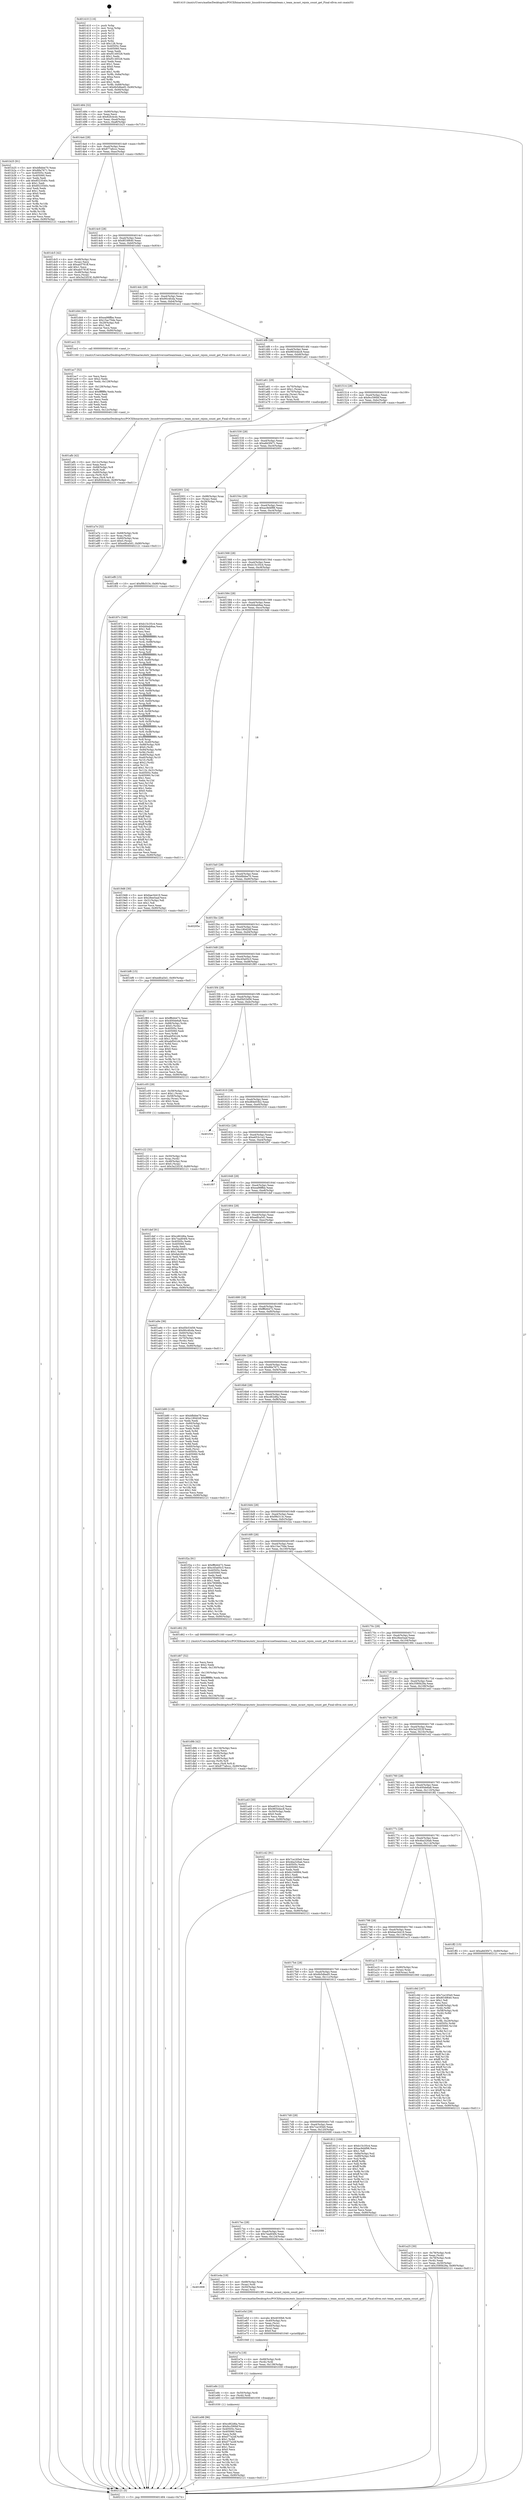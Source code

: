 digraph "0x401410" {
  label = "0x401410 (/mnt/c/Users/mathe/Desktop/tcc/POCII/binaries/extr_linuxdriversnetteamteam.c_team_mcast_rejoin_count_get_Final-ollvm.out::main(0))"
  labelloc = "t"
  node[shape=record]

  Entry [label="",width=0.3,height=0.3,shape=circle,fillcolor=black,style=filled]
  "0x401484" [label="{
     0x401484 [32]\l
     | [instrs]\l
     &nbsp;&nbsp;0x401484 \<+6\>: mov -0x90(%rbp),%eax\l
     &nbsp;&nbsp;0x40148a \<+2\>: mov %eax,%ecx\l
     &nbsp;&nbsp;0x40148c \<+6\>: sub $0x82fc4cdc,%ecx\l
     &nbsp;&nbsp;0x401492 \<+6\>: mov %eax,-0xa4(%rbp)\l
     &nbsp;&nbsp;0x401498 \<+6\>: mov %ecx,-0xa8(%rbp)\l
     &nbsp;&nbsp;0x40149e \<+6\>: je 0000000000401b25 \<main+0x715\>\l
  }"]
  "0x401b25" [label="{
     0x401b25 [91]\l
     | [instrs]\l
     &nbsp;&nbsp;0x401b25 \<+5\>: mov $0xbfbbbe70,%eax\l
     &nbsp;&nbsp;0x401b2a \<+5\>: mov $0x88a7671,%ecx\l
     &nbsp;&nbsp;0x401b2f \<+7\>: mov 0x40505c,%edx\l
     &nbsp;&nbsp;0x401b36 \<+7\>: mov 0x405060,%esi\l
     &nbsp;&nbsp;0x401b3d \<+2\>: mov %edx,%edi\l
     &nbsp;&nbsp;0x401b3f \<+6\>: add $0x8523540c,%edi\l
     &nbsp;&nbsp;0x401b45 \<+3\>: sub $0x1,%edi\l
     &nbsp;&nbsp;0x401b48 \<+6\>: sub $0x8523540c,%edi\l
     &nbsp;&nbsp;0x401b4e \<+3\>: imul %edi,%edx\l
     &nbsp;&nbsp;0x401b51 \<+3\>: and $0x1,%edx\l
     &nbsp;&nbsp;0x401b54 \<+3\>: cmp $0x0,%edx\l
     &nbsp;&nbsp;0x401b57 \<+4\>: sete %r8b\l
     &nbsp;&nbsp;0x401b5b \<+3\>: cmp $0xa,%esi\l
     &nbsp;&nbsp;0x401b5e \<+4\>: setl %r9b\l
     &nbsp;&nbsp;0x401b62 \<+3\>: mov %r8b,%r10b\l
     &nbsp;&nbsp;0x401b65 \<+3\>: and %r9b,%r10b\l
     &nbsp;&nbsp;0x401b68 \<+3\>: xor %r9b,%r8b\l
     &nbsp;&nbsp;0x401b6b \<+3\>: or %r8b,%r10b\l
     &nbsp;&nbsp;0x401b6e \<+4\>: test $0x1,%r10b\l
     &nbsp;&nbsp;0x401b72 \<+3\>: cmovne %ecx,%eax\l
     &nbsp;&nbsp;0x401b75 \<+6\>: mov %eax,-0x90(%rbp)\l
     &nbsp;&nbsp;0x401b7b \<+5\>: jmp 0000000000402121 \<main+0xd11\>\l
  }"]
  "0x4014a4" [label="{
     0x4014a4 [28]\l
     | [instrs]\l
     &nbsp;&nbsp;0x4014a4 \<+5\>: jmp 00000000004014a9 \<main+0x99\>\l
     &nbsp;&nbsp;0x4014a9 \<+6\>: mov -0xa4(%rbp),%eax\l
     &nbsp;&nbsp;0x4014af \<+5\>: sub $0x877a6ccc,%eax\l
     &nbsp;&nbsp;0x4014b4 \<+6\>: mov %eax,-0xac(%rbp)\l
     &nbsp;&nbsp;0x4014ba \<+6\>: je 0000000000401dc5 \<main+0x9b5\>\l
  }"]
  Exit [label="",width=0.3,height=0.3,shape=circle,fillcolor=black,style=filled,peripheries=2]
  "0x401dc5" [label="{
     0x401dc5 [42]\l
     | [instrs]\l
     &nbsp;&nbsp;0x401dc5 \<+4\>: mov -0x48(%rbp),%rax\l
     &nbsp;&nbsp;0x401dc9 \<+2\>: mov (%rax),%ecx\l
     &nbsp;&nbsp;0x401dcb \<+6\>: sub $0xab5781ff,%ecx\l
     &nbsp;&nbsp;0x401dd1 \<+3\>: add $0x1,%ecx\l
     &nbsp;&nbsp;0x401dd4 \<+6\>: add $0xab5781ff,%ecx\l
     &nbsp;&nbsp;0x401dda \<+4\>: mov -0x48(%rbp),%rax\l
     &nbsp;&nbsp;0x401dde \<+2\>: mov %ecx,(%rax)\l
     &nbsp;&nbsp;0x401de0 \<+10\>: movl $0x3a22f23f,-0x90(%rbp)\l
     &nbsp;&nbsp;0x401dea \<+5\>: jmp 0000000000402121 \<main+0xd11\>\l
  }"]
  "0x4014c0" [label="{
     0x4014c0 [28]\l
     | [instrs]\l
     &nbsp;&nbsp;0x4014c0 \<+5\>: jmp 00000000004014c5 \<main+0xb5\>\l
     &nbsp;&nbsp;0x4014c5 \<+6\>: mov -0xa4(%rbp),%eax\l
     &nbsp;&nbsp;0x4014cb \<+5\>: sub $0x8f16f640,%eax\l
     &nbsp;&nbsp;0x4014d0 \<+6\>: mov %eax,-0xb0(%rbp)\l
     &nbsp;&nbsp;0x4014d6 \<+6\>: je 0000000000401d44 \<main+0x934\>\l
  }"]
  "0x401e98" [label="{
     0x401e98 [96]\l
     | [instrs]\l
     &nbsp;&nbsp;0x401e98 \<+5\>: mov $0xcd62d6a,%eax\l
     &nbsp;&nbsp;0x401e9d \<+5\>: mov $0x9cc590bf,%esi\l
     &nbsp;&nbsp;0x401ea2 \<+7\>: mov 0x40505c,%ecx\l
     &nbsp;&nbsp;0x401ea9 \<+7\>: mov 0x405060,%edx\l
     &nbsp;&nbsp;0x401eb0 \<+3\>: mov %ecx,%r8d\l
     &nbsp;&nbsp;0x401eb3 \<+7\>: sub $0xd77a2df,%r8d\l
     &nbsp;&nbsp;0x401eba \<+4\>: sub $0x1,%r8d\l
     &nbsp;&nbsp;0x401ebe \<+7\>: add $0xd77a2df,%r8d\l
     &nbsp;&nbsp;0x401ec5 \<+4\>: imul %r8d,%ecx\l
     &nbsp;&nbsp;0x401ec9 \<+3\>: and $0x1,%ecx\l
     &nbsp;&nbsp;0x401ecc \<+3\>: cmp $0x0,%ecx\l
     &nbsp;&nbsp;0x401ecf \<+4\>: sete %r9b\l
     &nbsp;&nbsp;0x401ed3 \<+3\>: cmp $0xa,%edx\l
     &nbsp;&nbsp;0x401ed6 \<+4\>: setl %r10b\l
     &nbsp;&nbsp;0x401eda \<+3\>: mov %r9b,%r11b\l
     &nbsp;&nbsp;0x401edd \<+3\>: and %r10b,%r11b\l
     &nbsp;&nbsp;0x401ee0 \<+3\>: xor %r10b,%r9b\l
     &nbsp;&nbsp;0x401ee3 \<+3\>: or %r9b,%r11b\l
     &nbsp;&nbsp;0x401ee6 \<+4\>: test $0x1,%r11b\l
     &nbsp;&nbsp;0x401eea \<+3\>: cmovne %esi,%eax\l
     &nbsp;&nbsp;0x401eed \<+6\>: mov %eax,-0x90(%rbp)\l
     &nbsp;&nbsp;0x401ef3 \<+5\>: jmp 0000000000402121 \<main+0xd11\>\l
  }"]
  "0x401d44" [label="{
     0x401d44 [30]\l
     | [instrs]\l
     &nbsp;&nbsp;0x401d44 \<+5\>: mov $0xea98ffbe,%eax\l
     &nbsp;&nbsp;0x401d49 \<+5\>: mov $0x15ac70de,%ecx\l
     &nbsp;&nbsp;0x401d4e \<+3\>: mov -0x29(%rbp),%dl\l
     &nbsp;&nbsp;0x401d51 \<+3\>: test $0x1,%dl\l
     &nbsp;&nbsp;0x401d54 \<+3\>: cmovne %ecx,%eax\l
     &nbsp;&nbsp;0x401d57 \<+6\>: mov %eax,-0x90(%rbp)\l
     &nbsp;&nbsp;0x401d5d \<+5\>: jmp 0000000000402121 \<main+0xd11\>\l
  }"]
  "0x4014dc" [label="{
     0x4014dc [28]\l
     | [instrs]\l
     &nbsp;&nbsp;0x4014dc \<+5\>: jmp 00000000004014e1 \<main+0xd1\>\l
     &nbsp;&nbsp;0x4014e1 \<+6\>: mov -0xa4(%rbp),%eax\l
     &nbsp;&nbsp;0x4014e7 \<+5\>: sub $0x90c4fcda,%eax\l
     &nbsp;&nbsp;0x4014ec \<+6\>: mov %eax,-0xb4(%rbp)\l
     &nbsp;&nbsp;0x4014f2 \<+6\>: je 0000000000401ac2 \<main+0x6b2\>\l
  }"]
  "0x401e8c" [label="{
     0x401e8c [12]\l
     | [instrs]\l
     &nbsp;&nbsp;0x401e8c \<+4\>: mov -0x50(%rbp),%rdi\l
     &nbsp;&nbsp;0x401e90 \<+3\>: mov (%rdi),%rdi\l
     &nbsp;&nbsp;0x401e93 \<+5\>: call 0000000000401030 \<free@plt\>\l
     | [calls]\l
     &nbsp;&nbsp;0x401030 \{1\} (unknown)\l
  }"]
  "0x401ac2" [label="{
     0x401ac2 [5]\l
     | [instrs]\l
     &nbsp;&nbsp;0x401ac2 \<+5\>: call 0000000000401160 \<next_i\>\l
     | [calls]\l
     &nbsp;&nbsp;0x401160 \{1\} (/mnt/c/Users/mathe/Desktop/tcc/POCII/binaries/extr_linuxdriversnetteamteam.c_team_mcast_rejoin_count_get_Final-ollvm.out::next_i)\l
  }"]
  "0x4014f8" [label="{
     0x4014f8 [28]\l
     | [instrs]\l
     &nbsp;&nbsp;0x4014f8 \<+5\>: jmp 00000000004014fd \<main+0xed\>\l
     &nbsp;&nbsp;0x4014fd \<+6\>: mov -0xa4(%rbp),%eax\l
     &nbsp;&nbsp;0x401503 \<+5\>: sub $0x96544ec8,%eax\l
     &nbsp;&nbsp;0x401508 \<+6\>: mov %eax,-0xb8(%rbp)\l
     &nbsp;&nbsp;0x40150e \<+6\>: je 0000000000401a61 \<main+0x651\>\l
  }"]
  "0x401e7a" [label="{
     0x401e7a [18]\l
     | [instrs]\l
     &nbsp;&nbsp;0x401e7a \<+4\>: mov -0x68(%rbp),%rdi\l
     &nbsp;&nbsp;0x401e7e \<+3\>: mov (%rdi),%rdi\l
     &nbsp;&nbsp;0x401e81 \<+6\>: mov %eax,-0x138(%rbp)\l
     &nbsp;&nbsp;0x401e87 \<+5\>: call 0000000000401030 \<free@plt\>\l
     | [calls]\l
     &nbsp;&nbsp;0x401030 \{1\} (unknown)\l
  }"]
  "0x401a61" [label="{
     0x401a61 [29]\l
     | [instrs]\l
     &nbsp;&nbsp;0x401a61 \<+4\>: mov -0x70(%rbp),%rax\l
     &nbsp;&nbsp;0x401a65 \<+6\>: movl $0x1,(%rax)\l
     &nbsp;&nbsp;0x401a6b \<+4\>: mov -0x70(%rbp),%rax\l
     &nbsp;&nbsp;0x401a6f \<+3\>: movslq (%rax),%rax\l
     &nbsp;&nbsp;0x401a72 \<+4\>: shl $0x2,%rax\l
     &nbsp;&nbsp;0x401a76 \<+3\>: mov %rax,%rdi\l
     &nbsp;&nbsp;0x401a79 \<+5\>: call 0000000000401050 \<malloc@plt\>\l
     | [calls]\l
     &nbsp;&nbsp;0x401050 \{1\} (unknown)\l
  }"]
  "0x401514" [label="{
     0x401514 [28]\l
     | [instrs]\l
     &nbsp;&nbsp;0x401514 \<+5\>: jmp 0000000000401519 \<main+0x109\>\l
     &nbsp;&nbsp;0x401519 \<+6\>: mov -0xa4(%rbp),%eax\l
     &nbsp;&nbsp;0x40151f \<+5\>: sub $0x9cc590bf,%eax\l
     &nbsp;&nbsp;0x401524 \<+6\>: mov %eax,-0xbc(%rbp)\l
     &nbsp;&nbsp;0x40152a \<+6\>: je 0000000000401ef8 \<main+0xae8\>\l
  }"]
  "0x401e5d" [label="{
     0x401e5d [29]\l
     | [instrs]\l
     &nbsp;&nbsp;0x401e5d \<+10\>: movabs $0x4030b6,%rdi\l
     &nbsp;&nbsp;0x401e67 \<+4\>: mov -0x40(%rbp),%rsi\l
     &nbsp;&nbsp;0x401e6b \<+2\>: mov %eax,(%rsi)\l
     &nbsp;&nbsp;0x401e6d \<+4\>: mov -0x40(%rbp),%rsi\l
     &nbsp;&nbsp;0x401e71 \<+2\>: mov (%rsi),%esi\l
     &nbsp;&nbsp;0x401e73 \<+2\>: mov $0x0,%al\l
     &nbsp;&nbsp;0x401e75 \<+5\>: call 0000000000401040 \<printf@plt\>\l
     | [calls]\l
     &nbsp;&nbsp;0x401040 \{1\} (unknown)\l
  }"]
  "0x401ef8" [label="{
     0x401ef8 [15]\l
     | [instrs]\l
     &nbsp;&nbsp;0x401ef8 \<+10\>: movl $0xf9b313c,-0x90(%rbp)\l
     &nbsp;&nbsp;0x401f02 \<+5\>: jmp 0000000000402121 \<main+0xd11\>\l
  }"]
  "0x401530" [label="{
     0x401530 [28]\l
     | [instrs]\l
     &nbsp;&nbsp;0x401530 \<+5\>: jmp 0000000000401535 \<main+0x125\>\l
     &nbsp;&nbsp;0x401535 \<+6\>: mov -0xa4(%rbp),%eax\l
     &nbsp;&nbsp;0x40153b \<+5\>: sub $0xa8d3f471,%eax\l
     &nbsp;&nbsp;0x401540 \<+6\>: mov %eax,-0xc0(%rbp)\l
     &nbsp;&nbsp;0x401546 \<+6\>: je 0000000000402001 \<main+0xbf1\>\l
  }"]
  "0x401808" [label="{
     0x401808\l
  }", style=dashed]
  "0x402001" [label="{
     0x402001 [24]\l
     | [instrs]\l
     &nbsp;&nbsp;0x402001 \<+7\>: mov -0x88(%rbp),%rax\l
     &nbsp;&nbsp;0x402008 \<+2\>: mov (%rax),%eax\l
     &nbsp;&nbsp;0x40200a \<+4\>: lea -0x28(%rbp),%rsp\l
     &nbsp;&nbsp;0x40200e \<+1\>: pop %rbx\l
     &nbsp;&nbsp;0x40200f \<+2\>: pop %r12\l
     &nbsp;&nbsp;0x402011 \<+2\>: pop %r13\l
     &nbsp;&nbsp;0x402013 \<+2\>: pop %r14\l
     &nbsp;&nbsp;0x402015 \<+2\>: pop %r15\l
     &nbsp;&nbsp;0x402017 \<+1\>: pop %rbp\l
     &nbsp;&nbsp;0x402018 \<+1\>: ret\l
  }"]
  "0x40154c" [label="{
     0x40154c [28]\l
     | [instrs]\l
     &nbsp;&nbsp;0x40154c \<+5\>: jmp 0000000000401551 \<main+0x141\>\l
     &nbsp;&nbsp;0x401551 \<+6\>: mov -0xa4(%rbp),%eax\l
     &nbsp;&nbsp;0x401557 \<+5\>: sub $0xac9d4f98,%eax\l
     &nbsp;&nbsp;0x40155c \<+6\>: mov %eax,-0xc4(%rbp)\l
     &nbsp;&nbsp;0x401562 \<+6\>: je 000000000040187c \<main+0x46c\>\l
  }"]
  "0x401e4a" [label="{
     0x401e4a [19]\l
     | [instrs]\l
     &nbsp;&nbsp;0x401e4a \<+4\>: mov -0x68(%rbp),%rax\l
     &nbsp;&nbsp;0x401e4e \<+3\>: mov (%rax),%rdi\l
     &nbsp;&nbsp;0x401e51 \<+4\>: mov -0x50(%rbp),%rax\l
     &nbsp;&nbsp;0x401e55 \<+3\>: mov (%rax),%rsi\l
     &nbsp;&nbsp;0x401e58 \<+5\>: call 00000000004013f0 \<team_mcast_rejoin_count_get\>\l
     | [calls]\l
     &nbsp;&nbsp;0x4013f0 \{1\} (/mnt/c/Users/mathe/Desktop/tcc/POCII/binaries/extr_linuxdriversnetteamteam.c_team_mcast_rejoin_count_get_Final-ollvm.out::team_mcast_rejoin_count_get)\l
  }"]
  "0x40187c" [label="{
     0x40187c [346]\l
     | [instrs]\l
     &nbsp;&nbsp;0x40187c \<+5\>: mov $0xb15c35c4,%eax\l
     &nbsp;&nbsp;0x401881 \<+5\>: mov $0xbbbab8aa,%ecx\l
     &nbsp;&nbsp;0x401886 \<+2\>: mov $0x1,%dl\l
     &nbsp;&nbsp;0x401888 \<+2\>: xor %esi,%esi\l
     &nbsp;&nbsp;0x40188a \<+3\>: mov %rsp,%rdi\l
     &nbsp;&nbsp;0x40188d \<+4\>: add $0xfffffffffffffff0,%rdi\l
     &nbsp;&nbsp;0x401891 \<+3\>: mov %rdi,%rsp\l
     &nbsp;&nbsp;0x401894 \<+7\>: mov %rdi,-0x88(%rbp)\l
     &nbsp;&nbsp;0x40189b \<+3\>: mov %rsp,%rdi\l
     &nbsp;&nbsp;0x40189e \<+4\>: add $0xfffffffffffffff0,%rdi\l
     &nbsp;&nbsp;0x4018a2 \<+3\>: mov %rdi,%rsp\l
     &nbsp;&nbsp;0x4018a5 \<+3\>: mov %rsp,%r8\l
     &nbsp;&nbsp;0x4018a8 \<+4\>: add $0xfffffffffffffff0,%r8\l
     &nbsp;&nbsp;0x4018ac \<+3\>: mov %r8,%rsp\l
     &nbsp;&nbsp;0x4018af \<+4\>: mov %r8,-0x80(%rbp)\l
     &nbsp;&nbsp;0x4018b3 \<+3\>: mov %rsp,%r8\l
     &nbsp;&nbsp;0x4018b6 \<+4\>: add $0xfffffffffffffff0,%r8\l
     &nbsp;&nbsp;0x4018ba \<+3\>: mov %r8,%rsp\l
     &nbsp;&nbsp;0x4018bd \<+4\>: mov %r8,-0x78(%rbp)\l
     &nbsp;&nbsp;0x4018c1 \<+3\>: mov %rsp,%r8\l
     &nbsp;&nbsp;0x4018c4 \<+4\>: add $0xfffffffffffffff0,%r8\l
     &nbsp;&nbsp;0x4018c8 \<+3\>: mov %r8,%rsp\l
     &nbsp;&nbsp;0x4018cb \<+4\>: mov %r8,-0x70(%rbp)\l
     &nbsp;&nbsp;0x4018cf \<+3\>: mov %rsp,%r8\l
     &nbsp;&nbsp;0x4018d2 \<+4\>: add $0xfffffffffffffff0,%r8\l
     &nbsp;&nbsp;0x4018d6 \<+3\>: mov %r8,%rsp\l
     &nbsp;&nbsp;0x4018d9 \<+4\>: mov %r8,-0x68(%rbp)\l
     &nbsp;&nbsp;0x4018dd \<+3\>: mov %rsp,%r8\l
     &nbsp;&nbsp;0x4018e0 \<+4\>: add $0xfffffffffffffff0,%r8\l
     &nbsp;&nbsp;0x4018e4 \<+3\>: mov %r8,%rsp\l
     &nbsp;&nbsp;0x4018e7 \<+4\>: mov %r8,-0x60(%rbp)\l
     &nbsp;&nbsp;0x4018eb \<+3\>: mov %rsp,%r8\l
     &nbsp;&nbsp;0x4018ee \<+4\>: add $0xfffffffffffffff0,%r8\l
     &nbsp;&nbsp;0x4018f2 \<+3\>: mov %r8,%rsp\l
     &nbsp;&nbsp;0x4018f5 \<+4\>: mov %r8,-0x58(%rbp)\l
     &nbsp;&nbsp;0x4018f9 \<+3\>: mov %rsp,%r8\l
     &nbsp;&nbsp;0x4018fc \<+4\>: add $0xfffffffffffffff0,%r8\l
     &nbsp;&nbsp;0x401900 \<+3\>: mov %r8,%rsp\l
     &nbsp;&nbsp;0x401903 \<+4\>: mov %r8,-0x50(%rbp)\l
     &nbsp;&nbsp;0x401907 \<+3\>: mov %rsp,%r8\l
     &nbsp;&nbsp;0x40190a \<+4\>: add $0xfffffffffffffff0,%r8\l
     &nbsp;&nbsp;0x40190e \<+3\>: mov %r8,%rsp\l
     &nbsp;&nbsp;0x401911 \<+4\>: mov %r8,-0x48(%rbp)\l
     &nbsp;&nbsp;0x401915 \<+3\>: mov %rsp,%r8\l
     &nbsp;&nbsp;0x401918 \<+4\>: add $0xfffffffffffffff0,%r8\l
     &nbsp;&nbsp;0x40191c \<+3\>: mov %r8,%rsp\l
     &nbsp;&nbsp;0x40191f \<+4\>: mov %r8,-0x40(%rbp)\l
     &nbsp;&nbsp;0x401923 \<+7\>: mov -0x88(%rbp),%r8\l
     &nbsp;&nbsp;0x40192a \<+7\>: movl $0x0,(%r8)\l
     &nbsp;&nbsp;0x401931 \<+7\>: mov -0x94(%rbp),%r9d\l
     &nbsp;&nbsp;0x401938 \<+3\>: mov %r9d,(%rdi)\l
     &nbsp;&nbsp;0x40193b \<+4\>: mov -0x80(%rbp),%r8\l
     &nbsp;&nbsp;0x40193f \<+7\>: mov -0xa0(%rbp),%r10\l
     &nbsp;&nbsp;0x401946 \<+3\>: mov %r10,(%r8)\l
     &nbsp;&nbsp;0x401949 \<+3\>: cmpl $0x2,(%rdi)\l
     &nbsp;&nbsp;0x40194c \<+4\>: setne %r11b\l
     &nbsp;&nbsp;0x401950 \<+4\>: and $0x1,%r11b\l
     &nbsp;&nbsp;0x401954 \<+4\>: mov %r11b,-0x31(%rbp)\l
     &nbsp;&nbsp;0x401958 \<+7\>: mov 0x40505c,%ebx\l
     &nbsp;&nbsp;0x40195f \<+8\>: mov 0x405060,%r14d\l
     &nbsp;&nbsp;0x401967 \<+3\>: sub $0x1,%esi\l
     &nbsp;&nbsp;0x40196a \<+3\>: mov %ebx,%r15d\l
     &nbsp;&nbsp;0x40196d \<+3\>: add %esi,%r15d\l
     &nbsp;&nbsp;0x401970 \<+4\>: imul %r15d,%ebx\l
     &nbsp;&nbsp;0x401974 \<+3\>: and $0x1,%ebx\l
     &nbsp;&nbsp;0x401977 \<+3\>: cmp $0x0,%ebx\l
     &nbsp;&nbsp;0x40197a \<+4\>: sete %r11b\l
     &nbsp;&nbsp;0x40197e \<+4\>: cmp $0xa,%r14d\l
     &nbsp;&nbsp;0x401982 \<+4\>: setl %r12b\l
     &nbsp;&nbsp;0x401986 \<+3\>: mov %r11b,%r13b\l
     &nbsp;&nbsp;0x401989 \<+4\>: xor $0xff,%r13b\l
     &nbsp;&nbsp;0x40198d \<+3\>: mov %r12b,%sil\l
     &nbsp;&nbsp;0x401990 \<+4\>: xor $0xff,%sil\l
     &nbsp;&nbsp;0x401994 \<+3\>: xor $0x1,%dl\l
     &nbsp;&nbsp;0x401997 \<+3\>: mov %r13b,%dil\l
     &nbsp;&nbsp;0x40199a \<+4\>: and $0xff,%dil\l
     &nbsp;&nbsp;0x40199e \<+3\>: and %dl,%r11b\l
     &nbsp;&nbsp;0x4019a1 \<+3\>: mov %sil,%r8b\l
     &nbsp;&nbsp;0x4019a4 \<+4\>: and $0xff,%r8b\l
     &nbsp;&nbsp;0x4019a8 \<+3\>: and %dl,%r12b\l
     &nbsp;&nbsp;0x4019ab \<+3\>: or %r11b,%dil\l
     &nbsp;&nbsp;0x4019ae \<+3\>: or %r12b,%r8b\l
     &nbsp;&nbsp;0x4019b1 \<+3\>: xor %r8b,%dil\l
     &nbsp;&nbsp;0x4019b4 \<+3\>: or %sil,%r13b\l
     &nbsp;&nbsp;0x4019b7 \<+4\>: xor $0xff,%r13b\l
     &nbsp;&nbsp;0x4019bb \<+3\>: or $0x1,%dl\l
     &nbsp;&nbsp;0x4019be \<+3\>: and %dl,%r13b\l
     &nbsp;&nbsp;0x4019c1 \<+3\>: or %r13b,%dil\l
     &nbsp;&nbsp;0x4019c4 \<+4\>: test $0x1,%dil\l
     &nbsp;&nbsp;0x4019c8 \<+3\>: cmovne %ecx,%eax\l
     &nbsp;&nbsp;0x4019cb \<+6\>: mov %eax,-0x90(%rbp)\l
     &nbsp;&nbsp;0x4019d1 \<+5\>: jmp 0000000000402121 \<main+0xd11\>\l
  }"]
  "0x401568" [label="{
     0x401568 [28]\l
     | [instrs]\l
     &nbsp;&nbsp;0x401568 \<+5\>: jmp 000000000040156d \<main+0x15d\>\l
     &nbsp;&nbsp;0x40156d \<+6\>: mov -0xa4(%rbp),%eax\l
     &nbsp;&nbsp;0x401573 \<+5\>: sub $0xb15c35c4,%eax\l
     &nbsp;&nbsp;0x401578 \<+6\>: mov %eax,-0xc8(%rbp)\l
     &nbsp;&nbsp;0x40157e \<+6\>: je 0000000000402019 \<main+0xc09\>\l
  }"]
  "0x4017ec" [label="{
     0x4017ec [28]\l
     | [instrs]\l
     &nbsp;&nbsp;0x4017ec \<+5\>: jmp 00000000004017f1 \<main+0x3e1\>\l
     &nbsp;&nbsp;0x4017f1 \<+6\>: mov -0xa4(%rbp),%eax\l
     &nbsp;&nbsp;0x4017f7 \<+5\>: sub $0x7ead04f4,%eax\l
     &nbsp;&nbsp;0x4017fc \<+6\>: mov %eax,-0x124(%rbp)\l
     &nbsp;&nbsp;0x401802 \<+6\>: je 0000000000401e4a \<main+0xa3a\>\l
  }"]
  "0x402019" [label="{
     0x402019\l
  }", style=dashed]
  "0x401584" [label="{
     0x401584 [28]\l
     | [instrs]\l
     &nbsp;&nbsp;0x401584 \<+5\>: jmp 0000000000401589 \<main+0x179\>\l
     &nbsp;&nbsp;0x401589 \<+6\>: mov -0xa4(%rbp),%eax\l
     &nbsp;&nbsp;0x40158f \<+5\>: sub $0xbbbab8aa,%eax\l
     &nbsp;&nbsp;0x401594 \<+6\>: mov %eax,-0xcc(%rbp)\l
     &nbsp;&nbsp;0x40159a \<+6\>: je 00000000004019d6 \<main+0x5c6\>\l
  }"]
  "0x402088" [label="{
     0x402088\l
  }", style=dashed]
  "0x4019d6" [label="{
     0x4019d6 [30]\l
     | [instrs]\l
     &nbsp;&nbsp;0x4019d6 \<+5\>: mov $0x6ae34419,%eax\l
     &nbsp;&nbsp;0x4019db \<+5\>: mov $0x28ee5aaf,%ecx\l
     &nbsp;&nbsp;0x4019e0 \<+3\>: mov -0x31(%rbp),%dl\l
     &nbsp;&nbsp;0x4019e3 \<+3\>: test $0x1,%dl\l
     &nbsp;&nbsp;0x4019e6 \<+3\>: cmovne %ecx,%eax\l
     &nbsp;&nbsp;0x4019e9 \<+6\>: mov %eax,-0x90(%rbp)\l
     &nbsp;&nbsp;0x4019ef \<+5\>: jmp 0000000000402121 \<main+0xd11\>\l
  }"]
  "0x4015a0" [label="{
     0x4015a0 [28]\l
     | [instrs]\l
     &nbsp;&nbsp;0x4015a0 \<+5\>: jmp 00000000004015a5 \<main+0x195\>\l
     &nbsp;&nbsp;0x4015a5 \<+6\>: mov -0xa4(%rbp),%eax\l
     &nbsp;&nbsp;0x4015ab \<+5\>: sub $0xbfbbbe70,%eax\l
     &nbsp;&nbsp;0x4015b0 \<+6\>: mov %eax,-0xd0(%rbp)\l
     &nbsp;&nbsp;0x4015b6 \<+6\>: je 000000000040205e \<main+0xc4e\>\l
  }"]
  "0x401d9b" [label="{
     0x401d9b [42]\l
     | [instrs]\l
     &nbsp;&nbsp;0x401d9b \<+6\>: mov -0x134(%rbp),%ecx\l
     &nbsp;&nbsp;0x401da1 \<+3\>: imul %eax,%ecx\l
     &nbsp;&nbsp;0x401da4 \<+4\>: mov -0x50(%rbp),%r8\l
     &nbsp;&nbsp;0x401da8 \<+3\>: mov (%r8),%r8\l
     &nbsp;&nbsp;0x401dab \<+4\>: mov -0x48(%rbp),%r9\l
     &nbsp;&nbsp;0x401daf \<+3\>: movslq (%r9),%r9\l
     &nbsp;&nbsp;0x401db2 \<+4\>: mov %ecx,(%r8,%r9,4)\l
     &nbsp;&nbsp;0x401db6 \<+10\>: movl $0x877a6ccc,-0x90(%rbp)\l
     &nbsp;&nbsp;0x401dc0 \<+5\>: jmp 0000000000402121 \<main+0xd11\>\l
  }"]
  "0x40205e" [label="{
     0x40205e\l
  }", style=dashed]
  "0x4015bc" [label="{
     0x4015bc [28]\l
     | [instrs]\l
     &nbsp;&nbsp;0x4015bc \<+5\>: jmp 00000000004015c1 \<main+0x1b1\>\l
     &nbsp;&nbsp;0x4015c1 \<+6\>: mov -0xa4(%rbp),%eax\l
     &nbsp;&nbsp;0x4015c7 \<+5\>: sub $0xc180d2df,%eax\l
     &nbsp;&nbsp;0x4015cc \<+6\>: mov %eax,-0xd4(%rbp)\l
     &nbsp;&nbsp;0x4015d2 \<+6\>: je 0000000000401bf6 \<main+0x7e6\>\l
  }"]
  "0x401d67" [label="{
     0x401d67 [52]\l
     | [instrs]\l
     &nbsp;&nbsp;0x401d67 \<+2\>: xor %ecx,%ecx\l
     &nbsp;&nbsp;0x401d69 \<+5\>: mov $0x2,%edx\l
     &nbsp;&nbsp;0x401d6e \<+6\>: mov %edx,-0x130(%rbp)\l
     &nbsp;&nbsp;0x401d74 \<+1\>: cltd\l
     &nbsp;&nbsp;0x401d75 \<+6\>: mov -0x130(%rbp),%esi\l
     &nbsp;&nbsp;0x401d7b \<+2\>: idiv %esi\l
     &nbsp;&nbsp;0x401d7d \<+6\>: imul $0xfffffffe,%edx,%edx\l
     &nbsp;&nbsp;0x401d83 \<+2\>: mov %ecx,%edi\l
     &nbsp;&nbsp;0x401d85 \<+2\>: sub %edx,%edi\l
     &nbsp;&nbsp;0x401d87 \<+2\>: mov %ecx,%edx\l
     &nbsp;&nbsp;0x401d89 \<+3\>: sub $0x1,%edx\l
     &nbsp;&nbsp;0x401d8c \<+2\>: add %edx,%edi\l
     &nbsp;&nbsp;0x401d8e \<+2\>: sub %edi,%ecx\l
     &nbsp;&nbsp;0x401d90 \<+6\>: mov %ecx,-0x134(%rbp)\l
     &nbsp;&nbsp;0x401d96 \<+5\>: call 0000000000401160 \<next_i\>\l
     | [calls]\l
     &nbsp;&nbsp;0x401160 \{1\} (/mnt/c/Users/mathe/Desktop/tcc/POCII/binaries/extr_linuxdriversnetteamteam.c_team_mcast_rejoin_count_get_Final-ollvm.out::next_i)\l
  }"]
  "0x401bf6" [label="{
     0x401bf6 [15]\l
     | [instrs]\l
     &nbsp;&nbsp;0x401bf6 \<+10\>: movl $0xedfca5d1,-0x90(%rbp)\l
     &nbsp;&nbsp;0x401c00 \<+5\>: jmp 0000000000402121 \<main+0xd11\>\l
  }"]
  "0x4015d8" [label="{
     0x4015d8 [28]\l
     | [instrs]\l
     &nbsp;&nbsp;0x4015d8 \<+5\>: jmp 00000000004015dd \<main+0x1cd\>\l
     &nbsp;&nbsp;0x4015dd \<+6\>: mov -0xa4(%rbp),%eax\l
     &nbsp;&nbsp;0x4015e3 \<+5\>: sub $0xc45a05c3,%eax\l
     &nbsp;&nbsp;0x4015e8 \<+6\>: mov %eax,-0xd8(%rbp)\l
     &nbsp;&nbsp;0x4015ee \<+6\>: je 0000000000401f85 \<main+0xb75\>\l
  }"]
  "0x401c22" [label="{
     0x401c22 [32]\l
     | [instrs]\l
     &nbsp;&nbsp;0x401c22 \<+4\>: mov -0x50(%rbp),%rdi\l
     &nbsp;&nbsp;0x401c26 \<+3\>: mov %rax,(%rdi)\l
     &nbsp;&nbsp;0x401c29 \<+4\>: mov -0x48(%rbp),%rax\l
     &nbsp;&nbsp;0x401c2d \<+6\>: movl $0x0,(%rax)\l
     &nbsp;&nbsp;0x401c33 \<+10\>: movl $0x3a22f23f,-0x90(%rbp)\l
     &nbsp;&nbsp;0x401c3d \<+5\>: jmp 0000000000402121 \<main+0xd11\>\l
  }"]
  "0x401f85" [label="{
     0x401f85 [109]\l
     | [instrs]\l
     &nbsp;&nbsp;0x401f85 \<+5\>: mov $0xff6d4472,%eax\l
     &nbsp;&nbsp;0x401f8a \<+5\>: mov $0x400de6a8,%ecx\l
     &nbsp;&nbsp;0x401f8f \<+7\>: mov -0x88(%rbp),%rdx\l
     &nbsp;&nbsp;0x401f96 \<+6\>: movl $0x0,(%rdx)\l
     &nbsp;&nbsp;0x401f9c \<+7\>: mov 0x40505c,%esi\l
     &nbsp;&nbsp;0x401fa3 \<+7\>: mov 0x405060,%edi\l
     &nbsp;&nbsp;0x401faa \<+3\>: mov %esi,%r8d\l
     &nbsp;&nbsp;0x401fad \<+7\>: sub $0xabf541d4,%r8d\l
     &nbsp;&nbsp;0x401fb4 \<+4\>: sub $0x1,%r8d\l
     &nbsp;&nbsp;0x401fb8 \<+7\>: add $0xabf541d4,%r8d\l
     &nbsp;&nbsp;0x401fbf \<+4\>: imul %r8d,%esi\l
     &nbsp;&nbsp;0x401fc3 \<+3\>: and $0x1,%esi\l
     &nbsp;&nbsp;0x401fc6 \<+3\>: cmp $0x0,%esi\l
     &nbsp;&nbsp;0x401fc9 \<+4\>: sete %r9b\l
     &nbsp;&nbsp;0x401fcd \<+3\>: cmp $0xa,%edi\l
     &nbsp;&nbsp;0x401fd0 \<+4\>: setl %r10b\l
     &nbsp;&nbsp;0x401fd4 \<+3\>: mov %r9b,%r11b\l
     &nbsp;&nbsp;0x401fd7 \<+3\>: and %r10b,%r11b\l
     &nbsp;&nbsp;0x401fda \<+3\>: xor %r10b,%r9b\l
     &nbsp;&nbsp;0x401fdd \<+3\>: or %r9b,%r11b\l
     &nbsp;&nbsp;0x401fe0 \<+4\>: test $0x1,%r11b\l
     &nbsp;&nbsp;0x401fe4 \<+3\>: cmovne %ecx,%eax\l
     &nbsp;&nbsp;0x401fe7 \<+6\>: mov %eax,-0x90(%rbp)\l
     &nbsp;&nbsp;0x401fed \<+5\>: jmp 0000000000402121 \<main+0xd11\>\l
  }"]
  "0x4015f4" [label="{
     0x4015f4 [28]\l
     | [instrs]\l
     &nbsp;&nbsp;0x4015f4 \<+5\>: jmp 00000000004015f9 \<main+0x1e9\>\l
     &nbsp;&nbsp;0x4015f9 \<+6\>: mov -0xa4(%rbp),%eax\l
     &nbsp;&nbsp;0x4015ff \<+5\>: sub $0xd5b53d56,%eax\l
     &nbsp;&nbsp;0x401604 \<+6\>: mov %eax,-0xdc(%rbp)\l
     &nbsp;&nbsp;0x40160a \<+6\>: je 0000000000401c05 \<main+0x7f5\>\l
  }"]
  "0x401afb" [label="{
     0x401afb [42]\l
     | [instrs]\l
     &nbsp;&nbsp;0x401afb \<+6\>: mov -0x12c(%rbp),%ecx\l
     &nbsp;&nbsp;0x401b01 \<+3\>: imul %eax,%ecx\l
     &nbsp;&nbsp;0x401b04 \<+4\>: mov -0x68(%rbp),%r8\l
     &nbsp;&nbsp;0x401b08 \<+3\>: mov (%r8),%r8\l
     &nbsp;&nbsp;0x401b0b \<+4\>: mov -0x60(%rbp),%r9\l
     &nbsp;&nbsp;0x401b0f \<+3\>: movslq (%r9),%r9\l
     &nbsp;&nbsp;0x401b12 \<+4\>: mov %ecx,(%r8,%r9,4)\l
     &nbsp;&nbsp;0x401b16 \<+10\>: movl $0x82fc4cdc,-0x90(%rbp)\l
     &nbsp;&nbsp;0x401b20 \<+5\>: jmp 0000000000402121 \<main+0xd11\>\l
  }"]
  "0x401c05" [label="{
     0x401c05 [29]\l
     | [instrs]\l
     &nbsp;&nbsp;0x401c05 \<+4\>: mov -0x58(%rbp),%rax\l
     &nbsp;&nbsp;0x401c09 \<+6\>: movl $0x1,(%rax)\l
     &nbsp;&nbsp;0x401c0f \<+4\>: mov -0x58(%rbp),%rax\l
     &nbsp;&nbsp;0x401c13 \<+3\>: movslq (%rax),%rax\l
     &nbsp;&nbsp;0x401c16 \<+4\>: shl $0x2,%rax\l
     &nbsp;&nbsp;0x401c1a \<+3\>: mov %rax,%rdi\l
     &nbsp;&nbsp;0x401c1d \<+5\>: call 0000000000401050 \<malloc@plt\>\l
     | [calls]\l
     &nbsp;&nbsp;0x401050 \{1\} (unknown)\l
  }"]
  "0x401610" [label="{
     0x401610 [28]\l
     | [instrs]\l
     &nbsp;&nbsp;0x401610 \<+5\>: jmp 0000000000401615 \<main+0x205\>\l
     &nbsp;&nbsp;0x401615 \<+6\>: mov -0xa4(%rbp),%eax\l
     &nbsp;&nbsp;0x40161b \<+5\>: sub $0xd84e03b2,%eax\l
     &nbsp;&nbsp;0x401620 \<+6\>: mov %eax,-0xe0(%rbp)\l
     &nbsp;&nbsp;0x401626 \<+6\>: je 0000000000401f16 \<main+0xb06\>\l
  }"]
  "0x401ac7" [label="{
     0x401ac7 [52]\l
     | [instrs]\l
     &nbsp;&nbsp;0x401ac7 \<+2\>: xor %ecx,%ecx\l
     &nbsp;&nbsp;0x401ac9 \<+5\>: mov $0x2,%edx\l
     &nbsp;&nbsp;0x401ace \<+6\>: mov %edx,-0x128(%rbp)\l
     &nbsp;&nbsp;0x401ad4 \<+1\>: cltd\l
     &nbsp;&nbsp;0x401ad5 \<+6\>: mov -0x128(%rbp),%esi\l
     &nbsp;&nbsp;0x401adb \<+2\>: idiv %esi\l
     &nbsp;&nbsp;0x401add \<+6\>: imul $0xfffffffe,%edx,%edx\l
     &nbsp;&nbsp;0x401ae3 \<+2\>: mov %ecx,%edi\l
     &nbsp;&nbsp;0x401ae5 \<+2\>: sub %edx,%edi\l
     &nbsp;&nbsp;0x401ae7 \<+2\>: mov %ecx,%edx\l
     &nbsp;&nbsp;0x401ae9 \<+3\>: sub $0x1,%edx\l
     &nbsp;&nbsp;0x401aec \<+2\>: add %edx,%edi\l
     &nbsp;&nbsp;0x401aee \<+2\>: sub %edi,%ecx\l
     &nbsp;&nbsp;0x401af0 \<+6\>: mov %ecx,-0x12c(%rbp)\l
     &nbsp;&nbsp;0x401af6 \<+5\>: call 0000000000401160 \<next_i\>\l
     | [calls]\l
     &nbsp;&nbsp;0x401160 \{1\} (/mnt/c/Users/mathe/Desktop/tcc/POCII/binaries/extr_linuxdriversnetteamteam.c_team_mcast_rejoin_count_get_Final-ollvm.out::next_i)\l
  }"]
  "0x401f16" [label="{
     0x401f16\l
  }", style=dashed]
  "0x40162c" [label="{
     0x40162c [28]\l
     | [instrs]\l
     &nbsp;&nbsp;0x40162c \<+5\>: jmp 0000000000401631 \<main+0x221\>\l
     &nbsp;&nbsp;0x401631 \<+6\>: mov -0xa4(%rbp),%eax\l
     &nbsp;&nbsp;0x401637 \<+5\>: sub $0xe653c1e2,%eax\l
     &nbsp;&nbsp;0x40163c \<+6\>: mov %eax,-0xe4(%rbp)\l
     &nbsp;&nbsp;0x401642 \<+6\>: je 0000000000401f07 \<main+0xaf7\>\l
  }"]
  "0x401a7e" [label="{
     0x401a7e [32]\l
     | [instrs]\l
     &nbsp;&nbsp;0x401a7e \<+4\>: mov -0x68(%rbp),%rdi\l
     &nbsp;&nbsp;0x401a82 \<+3\>: mov %rax,(%rdi)\l
     &nbsp;&nbsp;0x401a85 \<+4\>: mov -0x60(%rbp),%rax\l
     &nbsp;&nbsp;0x401a89 \<+6\>: movl $0x0,(%rax)\l
     &nbsp;&nbsp;0x401a8f \<+10\>: movl $0xedfca5d1,-0x90(%rbp)\l
     &nbsp;&nbsp;0x401a99 \<+5\>: jmp 0000000000402121 \<main+0xd11\>\l
  }"]
  "0x401f07" [label="{
     0x401f07\l
  }", style=dashed]
  "0x401648" [label="{
     0x401648 [28]\l
     | [instrs]\l
     &nbsp;&nbsp;0x401648 \<+5\>: jmp 000000000040164d \<main+0x23d\>\l
     &nbsp;&nbsp;0x40164d \<+6\>: mov -0xa4(%rbp),%eax\l
     &nbsp;&nbsp;0x401653 \<+5\>: sub $0xea98ffbe,%eax\l
     &nbsp;&nbsp;0x401658 \<+6\>: mov %eax,-0xe8(%rbp)\l
     &nbsp;&nbsp;0x40165e \<+6\>: je 0000000000401def \<main+0x9df\>\l
  }"]
  "0x401a25" [label="{
     0x401a25 [30]\l
     | [instrs]\l
     &nbsp;&nbsp;0x401a25 \<+4\>: mov -0x78(%rbp),%rdi\l
     &nbsp;&nbsp;0x401a29 \<+2\>: mov %eax,(%rdi)\l
     &nbsp;&nbsp;0x401a2b \<+4\>: mov -0x78(%rbp),%rdi\l
     &nbsp;&nbsp;0x401a2f \<+2\>: mov (%rdi),%eax\l
     &nbsp;&nbsp;0x401a31 \<+3\>: mov %eax,-0x30(%rbp)\l
     &nbsp;&nbsp;0x401a34 \<+10\>: movl $0x3580b29a,-0x90(%rbp)\l
     &nbsp;&nbsp;0x401a3e \<+5\>: jmp 0000000000402121 \<main+0xd11\>\l
  }"]
  "0x401def" [label="{
     0x401def [91]\l
     | [instrs]\l
     &nbsp;&nbsp;0x401def \<+5\>: mov $0xcd62d6a,%eax\l
     &nbsp;&nbsp;0x401df4 \<+5\>: mov $0x7ead04f4,%ecx\l
     &nbsp;&nbsp;0x401df9 \<+7\>: mov 0x40505c,%edx\l
     &nbsp;&nbsp;0x401e00 \<+7\>: mov 0x405060,%esi\l
     &nbsp;&nbsp;0x401e07 \<+2\>: mov %edx,%edi\l
     &nbsp;&nbsp;0x401e09 \<+6\>: add $0xfab28402,%edi\l
     &nbsp;&nbsp;0x401e0f \<+3\>: sub $0x1,%edi\l
     &nbsp;&nbsp;0x401e12 \<+6\>: sub $0xfab28402,%edi\l
     &nbsp;&nbsp;0x401e18 \<+3\>: imul %edi,%edx\l
     &nbsp;&nbsp;0x401e1b \<+3\>: and $0x1,%edx\l
     &nbsp;&nbsp;0x401e1e \<+3\>: cmp $0x0,%edx\l
     &nbsp;&nbsp;0x401e21 \<+4\>: sete %r8b\l
     &nbsp;&nbsp;0x401e25 \<+3\>: cmp $0xa,%esi\l
     &nbsp;&nbsp;0x401e28 \<+4\>: setl %r9b\l
     &nbsp;&nbsp;0x401e2c \<+3\>: mov %r8b,%r10b\l
     &nbsp;&nbsp;0x401e2f \<+3\>: and %r9b,%r10b\l
     &nbsp;&nbsp;0x401e32 \<+3\>: xor %r9b,%r8b\l
     &nbsp;&nbsp;0x401e35 \<+3\>: or %r8b,%r10b\l
     &nbsp;&nbsp;0x401e38 \<+4\>: test $0x1,%r10b\l
     &nbsp;&nbsp;0x401e3c \<+3\>: cmovne %ecx,%eax\l
     &nbsp;&nbsp;0x401e3f \<+6\>: mov %eax,-0x90(%rbp)\l
     &nbsp;&nbsp;0x401e45 \<+5\>: jmp 0000000000402121 \<main+0xd11\>\l
  }"]
  "0x401664" [label="{
     0x401664 [28]\l
     | [instrs]\l
     &nbsp;&nbsp;0x401664 \<+5\>: jmp 0000000000401669 \<main+0x259\>\l
     &nbsp;&nbsp;0x401669 \<+6\>: mov -0xa4(%rbp),%eax\l
     &nbsp;&nbsp;0x40166f \<+5\>: sub $0xedfca5d1,%eax\l
     &nbsp;&nbsp;0x401674 \<+6\>: mov %eax,-0xec(%rbp)\l
     &nbsp;&nbsp;0x40167a \<+6\>: je 0000000000401a9e \<main+0x68e\>\l
  }"]
  "0x401410" [label="{
     0x401410 [116]\l
     | [instrs]\l
     &nbsp;&nbsp;0x401410 \<+1\>: push %rbp\l
     &nbsp;&nbsp;0x401411 \<+3\>: mov %rsp,%rbp\l
     &nbsp;&nbsp;0x401414 \<+2\>: push %r15\l
     &nbsp;&nbsp;0x401416 \<+2\>: push %r14\l
     &nbsp;&nbsp;0x401418 \<+2\>: push %r13\l
     &nbsp;&nbsp;0x40141a \<+2\>: push %r12\l
     &nbsp;&nbsp;0x40141c \<+1\>: push %rbx\l
     &nbsp;&nbsp;0x40141d \<+7\>: sub $0x128,%rsp\l
     &nbsp;&nbsp;0x401424 \<+7\>: mov 0x40505c,%eax\l
     &nbsp;&nbsp;0x40142b \<+7\>: mov 0x405060,%ecx\l
     &nbsp;&nbsp;0x401432 \<+2\>: mov %eax,%edx\l
     &nbsp;&nbsp;0x401434 \<+6\>: add $0xf5149328,%edx\l
     &nbsp;&nbsp;0x40143a \<+3\>: sub $0x1,%edx\l
     &nbsp;&nbsp;0x40143d \<+6\>: sub $0xf5149328,%edx\l
     &nbsp;&nbsp;0x401443 \<+3\>: imul %edx,%eax\l
     &nbsp;&nbsp;0x401446 \<+3\>: and $0x1,%eax\l
     &nbsp;&nbsp;0x401449 \<+3\>: cmp $0x0,%eax\l
     &nbsp;&nbsp;0x40144c \<+4\>: sete %r8b\l
     &nbsp;&nbsp;0x401450 \<+4\>: and $0x1,%r8b\l
     &nbsp;&nbsp;0x401454 \<+7\>: mov %r8b,-0x8a(%rbp)\l
     &nbsp;&nbsp;0x40145b \<+3\>: cmp $0xa,%ecx\l
     &nbsp;&nbsp;0x40145e \<+4\>: setl %r8b\l
     &nbsp;&nbsp;0x401462 \<+4\>: and $0x1,%r8b\l
     &nbsp;&nbsp;0x401466 \<+7\>: mov %r8b,-0x89(%rbp)\l
     &nbsp;&nbsp;0x40146d \<+10\>: movl $0x6b5dbed5,-0x90(%rbp)\l
     &nbsp;&nbsp;0x401477 \<+6\>: mov %edi,-0x94(%rbp)\l
     &nbsp;&nbsp;0x40147d \<+7\>: mov %rsi,-0xa0(%rbp)\l
  }"]
  "0x401a9e" [label="{
     0x401a9e [36]\l
     | [instrs]\l
     &nbsp;&nbsp;0x401a9e \<+5\>: mov $0xd5b53d56,%eax\l
     &nbsp;&nbsp;0x401aa3 \<+5\>: mov $0x90c4fcda,%ecx\l
     &nbsp;&nbsp;0x401aa8 \<+4\>: mov -0x60(%rbp),%rdx\l
     &nbsp;&nbsp;0x401aac \<+2\>: mov (%rdx),%esi\l
     &nbsp;&nbsp;0x401aae \<+4\>: mov -0x70(%rbp),%rdx\l
     &nbsp;&nbsp;0x401ab2 \<+2\>: cmp (%rdx),%esi\l
     &nbsp;&nbsp;0x401ab4 \<+3\>: cmovl %ecx,%eax\l
     &nbsp;&nbsp;0x401ab7 \<+6\>: mov %eax,-0x90(%rbp)\l
     &nbsp;&nbsp;0x401abd \<+5\>: jmp 0000000000402121 \<main+0xd11\>\l
  }"]
  "0x401680" [label="{
     0x401680 [28]\l
     | [instrs]\l
     &nbsp;&nbsp;0x401680 \<+5\>: jmp 0000000000401685 \<main+0x275\>\l
     &nbsp;&nbsp;0x401685 \<+6\>: mov -0xa4(%rbp),%eax\l
     &nbsp;&nbsp;0x40168b \<+5\>: sub $0xff6d4472,%eax\l
     &nbsp;&nbsp;0x401690 \<+6\>: mov %eax,-0xf0(%rbp)\l
     &nbsp;&nbsp;0x401696 \<+6\>: je 000000000040210a \<main+0xcfa\>\l
  }"]
  "0x402121" [label="{
     0x402121 [5]\l
     | [instrs]\l
     &nbsp;&nbsp;0x402121 \<+5\>: jmp 0000000000401484 \<main+0x74\>\l
  }"]
  "0x40210a" [label="{
     0x40210a\l
  }", style=dashed]
  "0x40169c" [label="{
     0x40169c [28]\l
     | [instrs]\l
     &nbsp;&nbsp;0x40169c \<+5\>: jmp 00000000004016a1 \<main+0x291\>\l
     &nbsp;&nbsp;0x4016a1 \<+6\>: mov -0xa4(%rbp),%eax\l
     &nbsp;&nbsp;0x4016a7 \<+5\>: sub $0x88a7671,%eax\l
     &nbsp;&nbsp;0x4016ac \<+6\>: mov %eax,-0xf4(%rbp)\l
     &nbsp;&nbsp;0x4016b2 \<+6\>: je 0000000000401b80 \<main+0x770\>\l
  }"]
  "0x4017d0" [label="{
     0x4017d0 [28]\l
     | [instrs]\l
     &nbsp;&nbsp;0x4017d0 \<+5\>: jmp 00000000004017d5 \<main+0x3c5\>\l
     &nbsp;&nbsp;0x4017d5 \<+6\>: mov -0xa4(%rbp),%eax\l
     &nbsp;&nbsp;0x4017db \<+5\>: sub $0x7ca165e0,%eax\l
     &nbsp;&nbsp;0x4017e0 \<+6\>: mov %eax,-0x120(%rbp)\l
     &nbsp;&nbsp;0x4017e6 \<+6\>: je 0000000000402088 \<main+0xc78\>\l
  }"]
  "0x401b80" [label="{
     0x401b80 [118]\l
     | [instrs]\l
     &nbsp;&nbsp;0x401b80 \<+5\>: mov $0xbfbbbe70,%eax\l
     &nbsp;&nbsp;0x401b85 \<+5\>: mov $0xc180d2df,%ecx\l
     &nbsp;&nbsp;0x401b8a \<+2\>: xor %edx,%edx\l
     &nbsp;&nbsp;0x401b8c \<+4\>: mov -0x60(%rbp),%rsi\l
     &nbsp;&nbsp;0x401b90 \<+2\>: mov (%rsi),%edi\l
     &nbsp;&nbsp;0x401b92 \<+3\>: mov %edx,%r8d\l
     &nbsp;&nbsp;0x401b95 \<+3\>: sub %edi,%r8d\l
     &nbsp;&nbsp;0x401b98 \<+2\>: mov %edx,%edi\l
     &nbsp;&nbsp;0x401b9a \<+3\>: sub $0x1,%edi\l
     &nbsp;&nbsp;0x401b9d \<+3\>: add %edi,%r8d\l
     &nbsp;&nbsp;0x401ba0 \<+2\>: mov %edx,%edi\l
     &nbsp;&nbsp;0x401ba2 \<+3\>: sub %r8d,%edi\l
     &nbsp;&nbsp;0x401ba5 \<+4\>: mov -0x60(%rbp),%rsi\l
     &nbsp;&nbsp;0x401ba9 \<+2\>: mov %edi,(%rsi)\l
     &nbsp;&nbsp;0x401bab \<+7\>: mov 0x40505c,%edi\l
     &nbsp;&nbsp;0x401bb2 \<+8\>: mov 0x405060,%r8d\l
     &nbsp;&nbsp;0x401bba \<+3\>: sub $0x1,%edx\l
     &nbsp;&nbsp;0x401bbd \<+3\>: mov %edi,%r9d\l
     &nbsp;&nbsp;0x401bc0 \<+3\>: add %edx,%r9d\l
     &nbsp;&nbsp;0x401bc3 \<+4\>: imul %r9d,%edi\l
     &nbsp;&nbsp;0x401bc7 \<+3\>: and $0x1,%edi\l
     &nbsp;&nbsp;0x401bca \<+3\>: cmp $0x0,%edi\l
     &nbsp;&nbsp;0x401bcd \<+4\>: sete %r10b\l
     &nbsp;&nbsp;0x401bd1 \<+4\>: cmp $0xa,%r8d\l
     &nbsp;&nbsp;0x401bd5 \<+4\>: setl %r11b\l
     &nbsp;&nbsp;0x401bd9 \<+3\>: mov %r10b,%bl\l
     &nbsp;&nbsp;0x401bdc \<+3\>: and %r11b,%bl\l
     &nbsp;&nbsp;0x401bdf \<+3\>: xor %r11b,%r10b\l
     &nbsp;&nbsp;0x401be2 \<+3\>: or %r10b,%bl\l
     &nbsp;&nbsp;0x401be5 \<+3\>: test $0x1,%bl\l
     &nbsp;&nbsp;0x401be8 \<+3\>: cmovne %ecx,%eax\l
     &nbsp;&nbsp;0x401beb \<+6\>: mov %eax,-0x90(%rbp)\l
     &nbsp;&nbsp;0x401bf1 \<+5\>: jmp 0000000000402121 \<main+0xd11\>\l
  }"]
  "0x4016b8" [label="{
     0x4016b8 [28]\l
     | [instrs]\l
     &nbsp;&nbsp;0x4016b8 \<+5\>: jmp 00000000004016bd \<main+0x2ad\>\l
     &nbsp;&nbsp;0x4016bd \<+6\>: mov -0xa4(%rbp),%eax\l
     &nbsp;&nbsp;0x4016c3 \<+5\>: sub $0xcd62d6a,%eax\l
     &nbsp;&nbsp;0x4016c8 \<+6\>: mov %eax,-0xf8(%rbp)\l
     &nbsp;&nbsp;0x4016ce \<+6\>: je 00000000004020ad \<main+0xc9d\>\l
  }"]
  "0x401812" [label="{
     0x401812 [106]\l
     | [instrs]\l
     &nbsp;&nbsp;0x401812 \<+5\>: mov $0xb15c35c4,%eax\l
     &nbsp;&nbsp;0x401817 \<+5\>: mov $0xac9d4f98,%ecx\l
     &nbsp;&nbsp;0x40181c \<+2\>: mov $0x1,%dl\l
     &nbsp;&nbsp;0x40181e \<+7\>: mov -0x8a(%rbp),%sil\l
     &nbsp;&nbsp;0x401825 \<+7\>: mov -0x89(%rbp),%dil\l
     &nbsp;&nbsp;0x40182c \<+3\>: mov %sil,%r8b\l
     &nbsp;&nbsp;0x40182f \<+4\>: xor $0xff,%r8b\l
     &nbsp;&nbsp;0x401833 \<+3\>: mov %dil,%r9b\l
     &nbsp;&nbsp;0x401836 \<+4\>: xor $0xff,%r9b\l
     &nbsp;&nbsp;0x40183a \<+3\>: xor $0x1,%dl\l
     &nbsp;&nbsp;0x40183d \<+3\>: mov %r8b,%r10b\l
     &nbsp;&nbsp;0x401840 \<+4\>: and $0xff,%r10b\l
     &nbsp;&nbsp;0x401844 \<+3\>: and %dl,%sil\l
     &nbsp;&nbsp;0x401847 \<+3\>: mov %r9b,%r11b\l
     &nbsp;&nbsp;0x40184a \<+4\>: and $0xff,%r11b\l
     &nbsp;&nbsp;0x40184e \<+3\>: and %dl,%dil\l
     &nbsp;&nbsp;0x401851 \<+3\>: or %sil,%r10b\l
     &nbsp;&nbsp;0x401854 \<+3\>: or %dil,%r11b\l
     &nbsp;&nbsp;0x401857 \<+3\>: xor %r11b,%r10b\l
     &nbsp;&nbsp;0x40185a \<+3\>: or %r9b,%r8b\l
     &nbsp;&nbsp;0x40185d \<+4\>: xor $0xff,%r8b\l
     &nbsp;&nbsp;0x401861 \<+3\>: or $0x1,%dl\l
     &nbsp;&nbsp;0x401864 \<+3\>: and %dl,%r8b\l
     &nbsp;&nbsp;0x401867 \<+3\>: or %r8b,%r10b\l
     &nbsp;&nbsp;0x40186a \<+4\>: test $0x1,%r10b\l
     &nbsp;&nbsp;0x40186e \<+3\>: cmovne %ecx,%eax\l
     &nbsp;&nbsp;0x401871 \<+6\>: mov %eax,-0x90(%rbp)\l
     &nbsp;&nbsp;0x401877 \<+5\>: jmp 0000000000402121 \<main+0xd11\>\l
  }"]
  "0x4020ad" [label="{
     0x4020ad\l
  }", style=dashed]
  "0x4016d4" [label="{
     0x4016d4 [28]\l
     | [instrs]\l
     &nbsp;&nbsp;0x4016d4 \<+5\>: jmp 00000000004016d9 \<main+0x2c9\>\l
     &nbsp;&nbsp;0x4016d9 \<+6\>: mov -0xa4(%rbp),%eax\l
     &nbsp;&nbsp;0x4016df \<+5\>: sub $0xf9b313c,%eax\l
     &nbsp;&nbsp;0x4016e4 \<+6\>: mov %eax,-0xfc(%rbp)\l
     &nbsp;&nbsp;0x4016ea \<+6\>: je 0000000000401f2a \<main+0xb1a\>\l
  }"]
  "0x4017b4" [label="{
     0x4017b4 [28]\l
     | [instrs]\l
     &nbsp;&nbsp;0x4017b4 \<+5\>: jmp 00000000004017b9 \<main+0x3a9\>\l
     &nbsp;&nbsp;0x4017b9 \<+6\>: mov -0xa4(%rbp),%eax\l
     &nbsp;&nbsp;0x4017bf \<+5\>: sub $0x6b5dbed5,%eax\l
     &nbsp;&nbsp;0x4017c4 \<+6\>: mov %eax,-0x11c(%rbp)\l
     &nbsp;&nbsp;0x4017ca \<+6\>: je 0000000000401812 \<main+0x402\>\l
  }"]
  "0x401f2a" [label="{
     0x401f2a [91]\l
     | [instrs]\l
     &nbsp;&nbsp;0x401f2a \<+5\>: mov $0xff6d4472,%eax\l
     &nbsp;&nbsp;0x401f2f \<+5\>: mov $0xc45a05c3,%ecx\l
     &nbsp;&nbsp;0x401f34 \<+7\>: mov 0x40505c,%edx\l
     &nbsp;&nbsp;0x401f3b \<+7\>: mov 0x405060,%esi\l
     &nbsp;&nbsp;0x401f42 \<+2\>: mov %edx,%edi\l
     &nbsp;&nbsp;0x401f44 \<+6\>: add $0x78089fa,%edi\l
     &nbsp;&nbsp;0x401f4a \<+3\>: sub $0x1,%edi\l
     &nbsp;&nbsp;0x401f4d \<+6\>: sub $0x78089fa,%edi\l
     &nbsp;&nbsp;0x401f53 \<+3\>: imul %edi,%edx\l
     &nbsp;&nbsp;0x401f56 \<+3\>: and $0x1,%edx\l
     &nbsp;&nbsp;0x401f59 \<+3\>: cmp $0x0,%edx\l
     &nbsp;&nbsp;0x401f5c \<+4\>: sete %r8b\l
     &nbsp;&nbsp;0x401f60 \<+3\>: cmp $0xa,%esi\l
     &nbsp;&nbsp;0x401f63 \<+4\>: setl %r9b\l
     &nbsp;&nbsp;0x401f67 \<+3\>: mov %r8b,%r10b\l
     &nbsp;&nbsp;0x401f6a \<+3\>: and %r9b,%r10b\l
     &nbsp;&nbsp;0x401f6d \<+3\>: xor %r9b,%r8b\l
     &nbsp;&nbsp;0x401f70 \<+3\>: or %r8b,%r10b\l
     &nbsp;&nbsp;0x401f73 \<+4\>: test $0x1,%r10b\l
     &nbsp;&nbsp;0x401f77 \<+3\>: cmovne %ecx,%eax\l
     &nbsp;&nbsp;0x401f7a \<+6\>: mov %eax,-0x90(%rbp)\l
     &nbsp;&nbsp;0x401f80 \<+5\>: jmp 0000000000402121 \<main+0xd11\>\l
  }"]
  "0x4016f0" [label="{
     0x4016f0 [28]\l
     | [instrs]\l
     &nbsp;&nbsp;0x4016f0 \<+5\>: jmp 00000000004016f5 \<main+0x2e5\>\l
     &nbsp;&nbsp;0x4016f5 \<+6\>: mov -0xa4(%rbp),%eax\l
     &nbsp;&nbsp;0x4016fb \<+5\>: sub $0x15ac70de,%eax\l
     &nbsp;&nbsp;0x401700 \<+6\>: mov %eax,-0x100(%rbp)\l
     &nbsp;&nbsp;0x401706 \<+6\>: je 0000000000401d62 \<main+0x952\>\l
  }"]
  "0x401a15" [label="{
     0x401a15 [16]\l
     | [instrs]\l
     &nbsp;&nbsp;0x401a15 \<+4\>: mov -0x80(%rbp),%rax\l
     &nbsp;&nbsp;0x401a19 \<+3\>: mov (%rax),%rax\l
     &nbsp;&nbsp;0x401a1c \<+4\>: mov 0x8(%rax),%rdi\l
     &nbsp;&nbsp;0x401a20 \<+5\>: call 0000000000401060 \<atoi@plt\>\l
     | [calls]\l
     &nbsp;&nbsp;0x401060 \{1\} (unknown)\l
  }"]
  "0x401d62" [label="{
     0x401d62 [5]\l
     | [instrs]\l
     &nbsp;&nbsp;0x401d62 \<+5\>: call 0000000000401160 \<next_i\>\l
     | [calls]\l
     &nbsp;&nbsp;0x401160 \{1\} (/mnt/c/Users/mathe/Desktop/tcc/POCII/binaries/extr_linuxdriversnetteamteam.c_team_mcast_rejoin_count_get_Final-ollvm.out::next_i)\l
  }"]
  "0x40170c" [label="{
     0x40170c [28]\l
     | [instrs]\l
     &nbsp;&nbsp;0x40170c \<+5\>: jmp 0000000000401711 \<main+0x301\>\l
     &nbsp;&nbsp;0x401711 \<+6\>: mov -0xa4(%rbp),%eax\l
     &nbsp;&nbsp;0x401717 \<+5\>: sub $0x28ee5aaf,%eax\l
     &nbsp;&nbsp;0x40171c \<+6\>: mov %eax,-0x104(%rbp)\l
     &nbsp;&nbsp;0x401722 \<+6\>: je 00000000004019f4 \<main+0x5e4\>\l
  }"]
  "0x401798" [label="{
     0x401798 [28]\l
     | [instrs]\l
     &nbsp;&nbsp;0x401798 \<+5\>: jmp 000000000040179d \<main+0x38d\>\l
     &nbsp;&nbsp;0x40179d \<+6\>: mov -0xa4(%rbp),%eax\l
     &nbsp;&nbsp;0x4017a3 \<+5\>: sub $0x6ae34419,%eax\l
     &nbsp;&nbsp;0x4017a8 \<+6\>: mov %eax,-0x118(%rbp)\l
     &nbsp;&nbsp;0x4017ae \<+6\>: je 0000000000401a15 \<main+0x605\>\l
  }"]
  "0x4019f4" [label="{
     0x4019f4\l
  }", style=dashed]
  "0x401728" [label="{
     0x401728 [28]\l
     | [instrs]\l
     &nbsp;&nbsp;0x401728 \<+5\>: jmp 000000000040172d \<main+0x31d\>\l
     &nbsp;&nbsp;0x40172d \<+6\>: mov -0xa4(%rbp),%eax\l
     &nbsp;&nbsp;0x401733 \<+5\>: sub $0x3580b29a,%eax\l
     &nbsp;&nbsp;0x401738 \<+6\>: mov %eax,-0x108(%rbp)\l
     &nbsp;&nbsp;0x40173e \<+6\>: je 0000000000401a43 \<main+0x633\>\l
  }"]
  "0x401c9d" [label="{
     0x401c9d [167]\l
     | [instrs]\l
     &nbsp;&nbsp;0x401c9d \<+5\>: mov $0x7ca165e0,%eax\l
     &nbsp;&nbsp;0x401ca2 \<+5\>: mov $0x8f16f640,%ecx\l
     &nbsp;&nbsp;0x401ca7 \<+2\>: mov $0x1,%dl\l
     &nbsp;&nbsp;0x401ca9 \<+2\>: xor %esi,%esi\l
     &nbsp;&nbsp;0x401cab \<+4\>: mov -0x48(%rbp),%rdi\l
     &nbsp;&nbsp;0x401caf \<+3\>: mov (%rdi),%r8d\l
     &nbsp;&nbsp;0x401cb2 \<+4\>: mov -0x58(%rbp),%rdi\l
     &nbsp;&nbsp;0x401cb6 \<+3\>: cmp (%rdi),%r8d\l
     &nbsp;&nbsp;0x401cb9 \<+4\>: setl %r9b\l
     &nbsp;&nbsp;0x401cbd \<+4\>: and $0x1,%r9b\l
     &nbsp;&nbsp;0x401cc1 \<+4\>: mov %r9b,-0x29(%rbp)\l
     &nbsp;&nbsp;0x401cc5 \<+8\>: mov 0x40505c,%r8d\l
     &nbsp;&nbsp;0x401ccd \<+8\>: mov 0x405060,%r10d\l
     &nbsp;&nbsp;0x401cd5 \<+3\>: sub $0x1,%esi\l
     &nbsp;&nbsp;0x401cd8 \<+3\>: mov %r8d,%r11d\l
     &nbsp;&nbsp;0x401cdb \<+3\>: add %esi,%r11d\l
     &nbsp;&nbsp;0x401cde \<+4\>: imul %r11d,%r8d\l
     &nbsp;&nbsp;0x401ce2 \<+4\>: and $0x1,%r8d\l
     &nbsp;&nbsp;0x401ce6 \<+4\>: cmp $0x0,%r8d\l
     &nbsp;&nbsp;0x401cea \<+4\>: sete %r9b\l
     &nbsp;&nbsp;0x401cee \<+4\>: cmp $0xa,%r10d\l
     &nbsp;&nbsp;0x401cf2 \<+3\>: setl %bl\l
     &nbsp;&nbsp;0x401cf5 \<+3\>: mov %r9b,%r14b\l
     &nbsp;&nbsp;0x401cf8 \<+4\>: xor $0xff,%r14b\l
     &nbsp;&nbsp;0x401cfc \<+3\>: mov %bl,%r15b\l
     &nbsp;&nbsp;0x401cff \<+4\>: xor $0xff,%r15b\l
     &nbsp;&nbsp;0x401d03 \<+3\>: xor $0x1,%dl\l
     &nbsp;&nbsp;0x401d06 \<+3\>: mov %r14b,%r12b\l
     &nbsp;&nbsp;0x401d09 \<+4\>: and $0xff,%r12b\l
     &nbsp;&nbsp;0x401d0d \<+3\>: and %dl,%r9b\l
     &nbsp;&nbsp;0x401d10 \<+3\>: mov %r15b,%r13b\l
     &nbsp;&nbsp;0x401d13 \<+4\>: and $0xff,%r13b\l
     &nbsp;&nbsp;0x401d17 \<+2\>: and %dl,%bl\l
     &nbsp;&nbsp;0x401d19 \<+3\>: or %r9b,%r12b\l
     &nbsp;&nbsp;0x401d1c \<+3\>: or %bl,%r13b\l
     &nbsp;&nbsp;0x401d1f \<+3\>: xor %r13b,%r12b\l
     &nbsp;&nbsp;0x401d22 \<+3\>: or %r15b,%r14b\l
     &nbsp;&nbsp;0x401d25 \<+4\>: xor $0xff,%r14b\l
     &nbsp;&nbsp;0x401d29 \<+3\>: or $0x1,%dl\l
     &nbsp;&nbsp;0x401d2c \<+3\>: and %dl,%r14b\l
     &nbsp;&nbsp;0x401d2f \<+3\>: or %r14b,%r12b\l
     &nbsp;&nbsp;0x401d32 \<+4\>: test $0x1,%r12b\l
     &nbsp;&nbsp;0x401d36 \<+3\>: cmovne %ecx,%eax\l
     &nbsp;&nbsp;0x401d39 \<+6\>: mov %eax,-0x90(%rbp)\l
     &nbsp;&nbsp;0x401d3f \<+5\>: jmp 0000000000402121 \<main+0xd11\>\l
  }"]
  "0x401a43" [label="{
     0x401a43 [30]\l
     | [instrs]\l
     &nbsp;&nbsp;0x401a43 \<+5\>: mov $0xe653c1e2,%eax\l
     &nbsp;&nbsp;0x401a48 \<+5\>: mov $0x96544ec8,%ecx\l
     &nbsp;&nbsp;0x401a4d \<+3\>: mov -0x30(%rbp),%edx\l
     &nbsp;&nbsp;0x401a50 \<+3\>: cmp $0x0,%edx\l
     &nbsp;&nbsp;0x401a53 \<+3\>: cmove %ecx,%eax\l
     &nbsp;&nbsp;0x401a56 \<+6\>: mov %eax,-0x90(%rbp)\l
     &nbsp;&nbsp;0x401a5c \<+5\>: jmp 0000000000402121 \<main+0xd11\>\l
  }"]
  "0x401744" [label="{
     0x401744 [28]\l
     | [instrs]\l
     &nbsp;&nbsp;0x401744 \<+5\>: jmp 0000000000401749 \<main+0x339\>\l
     &nbsp;&nbsp;0x401749 \<+6\>: mov -0xa4(%rbp),%eax\l
     &nbsp;&nbsp;0x40174f \<+5\>: sub $0x3a22f23f,%eax\l
     &nbsp;&nbsp;0x401754 \<+6\>: mov %eax,-0x10c(%rbp)\l
     &nbsp;&nbsp;0x40175a \<+6\>: je 0000000000401c42 \<main+0x832\>\l
  }"]
  "0x40177c" [label="{
     0x40177c [28]\l
     | [instrs]\l
     &nbsp;&nbsp;0x40177c \<+5\>: jmp 0000000000401781 \<main+0x371\>\l
     &nbsp;&nbsp;0x401781 \<+6\>: mov -0xa4(%rbp),%eax\l
     &nbsp;&nbsp;0x401787 \<+5\>: sub $0x4ba326ab,%eax\l
     &nbsp;&nbsp;0x40178c \<+6\>: mov %eax,-0x114(%rbp)\l
     &nbsp;&nbsp;0x401792 \<+6\>: je 0000000000401c9d \<main+0x88d\>\l
  }"]
  "0x401c42" [label="{
     0x401c42 [91]\l
     | [instrs]\l
     &nbsp;&nbsp;0x401c42 \<+5\>: mov $0x7ca165e0,%eax\l
     &nbsp;&nbsp;0x401c47 \<+5\>: mov $0x4ba326ab,%ecx\l
     &nbsp;&nbsp;0x401c4c \<+7\>: mov 0x40505c,%edx\l
     &nbsp;&nbsp;0x401c53 \<+7\>: mov 0x405060,%esi\l
     &nbsp;&nbsp;0x401c5a \<+2\>: mov %edx,%edi\l
     &nbsp;&nbsp;0x401c5c \<+6\>: sub $0x6c1b9994,%edi\l
     &nbsp;&nbsp;0x401c62 \<+3\>: sub $0x1,%edi\l
     &nbsp;&nbsp;0x401c65 \<+6\>: add $0x6c1b9994,%edi\l
     &nbsp;&nbsp;0x401c6b \<+3\>: imul %edi,%edx\l
     &nbsp;&nbsp;0x401c6e \<+3\>: and $0x1,%edx\l
     &nbsp;&nbsp;0x401c71 \<+3\>: cmp $0x0,%edx\l
     &nbsp;&nbsp;0x401c74 \<+4\>: sete %r8b\l
     &nbsp;&nbsp;0x401c78 \<+3\>: cmp $0xa,%esi\l
     &nbsp;&nbsp;0x401c7b \<+4\>: setl %r9b\l
     &nbsp;&nbsp;0x401c7f \<+3\>: mov %r8b,%r10b\l
     &nbsp;&nbsp;0x401c82 \<+3\>: and %r9b,%r10b\l
     &nbsp;&nbsp;0x401c85 \<+3\>: xor %r9b,%r8b\l
     &nbsp;&nbsp;0x401c88 \<+3\>: or %r8b,%r10b\l
     &nbsp;&nbsp;0x401c8b \<+4\>: test $0x1,%r10b\l
     &nbsp;&nbsp;0x401c8f \<+3\>: cmovne %ecx,%eax\l
     &nbsp;&nbsp;0x401c92 \<+6\>: mov %eax,-0x90(%rbp)\l
     &nbsp;&nbsp;0x401c98 \<+5\>: jmp 0000000000402121 \<main+0xd11\>\l
  }"]
  "0x401760" [label="{
     0x401760 [28]\l
     | [instrs]\l
     &nbsp;&nbsp;0x401760 \<+5\>: jmp 0000000000401765 \<main+0x355\>\l
     &nbsp;&nbsp;0x401765 \<+6\>: mov -0xa4(%rbp),%eax\l
     &nbsp;&nbsp;0x40176b \<+5\>: sub $0x400de6a8,%eax\l
     &nbsp;&nbsp;0x401770 \<+6\>: mov %eax,-0x110(%rbp)\l
     &nbsp;&nbsp;0x401776 \<+6\>: je 0000000000401ff2 \<main+0xbe2\>\l
  }"]
  "0x401ff2" [label="{
     0x401ff2 [15]\l
     | [instrs]\l
     &nbsp;&nbsp;0x401ff2 \<+10\>: movl $0xa8d3f471,-0x90(%rbp)\l
     &nbsp;&nbsp;0x401ffc \<+5\>: jmp 0000000000402121 \<main+0xd11\>\l
  }"]
  Entry -> "0x401410" [label=" 1"]
  "0x401484" -> "0x401b25" [label=" 1"]
  "0x401484" -> "0x4014a4" [label=" 27"]
  "0x402001" -> Exit [label=" 1"]
  "0x4014a4" -> "0x401dc5" [label=" 1"]
  "0x4014a4" -> "0x4014c0" [label=" 26"]
  "0x401ff2" -> "0x402121" [label=" 1"]
  "0x4014c0" -> "0x401d44" [label=" 2"]
  "0x4014c0" -> "0x4014dc" [label=" 24"]
  "0x401f85" -> "0x402121" [label=" 1"]
  "0x4014dc" -> "0x401ac2" [label=" 1"]
  "0x4014dc" -> "0x4014f8" [label=" 23"]
  "0x401f2a" -> "0x402121" [label=" 1"]
  "0x4014f8" -> "0x401a61" [label=" 1"]
  "0x4014f8" -> "0x401514" [label=" 22"]
  "0x401ef8" -> "0x402121" [label=" 1"]
  "0x401514" -> "0x401ef8" [label=" 1"]
  "0x401514" -> "0x401530" [label=" 21"]
  "0x401e98" -> "0x402121" [label=" 1"]
  "0x401530" -> "0x402001" [label=" 1"]
  "0x401530" -> "0x40154c" [label=" 20"]
  "0x401e8c" -> "0x401e98" [label=" 1"]
  "0x40154c" -> "0x40187c" [label=" 1"]
  "0x40154c" -> "0x401568" [label=" 19"]
  "0x401e7a" -> "0x401e8c" [label=" 1"]
  "0x401568" -> "0x402019" [label=" 0"]
  "0x401568" -> "0x401584" [label=" 19"]
  "0x401e4a" -> "0x401e5d" [label=" 1"]
  "0x401584" -> "0x4019d6" [label=" 1"]
  "0x401584" -> "0x4015a0" [label=" 18"]
  "0x4017ec" -> "0x401808" [label=" 0"]
  "0x4015a0" -> "0x40205e" [label=" 0"]
  "0x4015a0" -> "0x4015bc" [label=" 18"]
  "0x401e5d" -> "0x401e7a" [label=" 1"]
  "0x4015bc" -> "0x401bf6" [label=" 1"]
  "0x4015bc" -> "0x4015d8" [label=" 17"]
  "0x4017d0" -> "0x4017ec" [label=" 1"]
  "0x4015d8" -> "0x401f85" [label=" 1"]
  "0x4015d8" -> "0x4015f4" [label=" 16"]
  "0x4017d0" -> "0x402088" [label=" 0"]
  "0x4015f4" -> "0x401c05" [label=" 1"]
  "0x4015f4" -> "0x401610" [label=" 15"]
  "0x4017ec" -> "0x401e4a" [label=" 1"]
  "0x401610" -> "0x401f16" [label=" 0"]
  "0x401610" -> "0x40162c" [label=" 15"]
  "0x401def" -> "0x402121" [label=" 1"]
  "0x40162c" -> "0x401f07" [label=" 0"]
  "0x40162c" -> "0x401648" [label=" 15"]
  "0x401dc5" -> "0x402121" [label=" 1"]
  "0x401648" -> "0x401def" [label=" 1"]
  "0x401648" -> "0x401664" [label=" 14"]
  "0x401d9b" -> "0x402121" [label=" 1"]
  "0x401664" -> "0x401a9e" [label=" 2"]
  "0x401664" -> "0x401680" [label=" 12"]
  "0x401d62" -> "0x401d67" [label=" 1"]
  "0x401680" -> "0x40210a" [label=" 0"]
  "0x401680" -> "0x40169c" [label=" 12"]
  "0x401d44" -> "0x402121" [label=" 2"]
  "0x40169c" -> "0x401b80" [label=" 1"]
  "0x40169c" -> "0x4016b8" [label=" 11"]
  "0x401c9d" -> "0x402121" [label=" 2"]
  "0x4016b8" -> "0x4020ad" [label=" 0"]
  "0x4016b8" -> "0x4016d4" [label=" 11"]
  "0x401c42" -> "0x402121" [label=" 2"]
  "0x4016d4" -> "0x401f2a" [label=" 1"]
  "0x4016d4" -> "0x4016f0" [label=" 10"]
  "0x401c05" -> "0x401c22" [label=" 1"]
  "0x4016f0" -> "0x401d62" [label=" 1"]
  "0x4016f0" -> "0x40170c" [label=" 9"]
  "0x401bf6" -> "0x402121" [label=" 1"]
  "0x40170c" -> "0x4019f4" [label=" 0"]
  "0x40170c" -> "0x401728" [label=" 9"]
  "0x401b25" -> "0x402121" [label=" 1"]
  "0x401728" -> "0x401a43" [label=" 1"]
  "0x401728" -> "0x401744" [label=" 8"]
  "0x401afb" -> "0x402121" [label=" 1"]
  "0x401744" -> "0x401c42" [label=" 2"]
  "0x401744" -> "0x401760" [label=" 6"]
  "0x401ac2" -> "0x401ac7" [label=" 1"]
  "0x401760" -> "0x401ff2" [label=" 1"]
  "0x401760" -> "0x40177c" [label=" 5"]
  "0x401ac7" -> "0x401afb" [label=" 1"]
  "0x40177c" -> "0x401c9d" [label=" 2"]
  "0x40177c" -> "0x401798" [label=" 3"]
  "0x401b80" -> "0x402121" [label=" 1"]
  "0x401798" -> "0x401a15" [label=" 1"]
  "0x401798" -> "0x4017b4" [label=" 2"]
  "0x401c22" -> "0x402121" [label=" 1"]
  "0x4017b4" -> "0x401812" [label=" 1"]
  "0x4017b4" -> "0x4017d0" [label=" 1"]
  "0x401812" -> "0x402121" [label=" 1"]
  "0x401410" -> "0x401484" [label=" 1"]
  "0x402121" -> "0x401484" [label=" 27"]
  "0x401d67" -> "0x401d9b" [label=" 1"]
  "0x40187c" -> "0x402121" [label=" 1"]
  "0x4019d6" -> "0x402121" [label=" 1"]
  "0x401a15" -> "0x401a25" [label=" 1"]
  "0x401a25" -> "0x402121" [label=" 1"]
  "0x401a43" -> "0x402121" [label=" 1"]
  "0x401a61" -> "0x401a7e" [label=" 1"]
  "0x401a7e" -> "0x402121" [label=" 1"]
  "0x401a9e" -> "0x402121" [label=" 2"]
}
